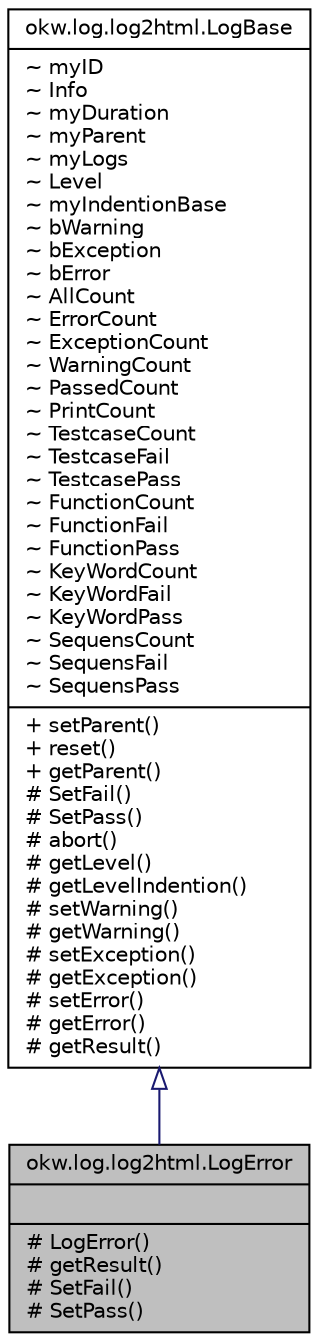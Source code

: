 digraph "okw.log.log2html.LogError"
{
 // INTERACTIVE_SVG=YES
  edge [fontname="Helvetica",fontsize="10",labelfontname="Helvetica",labelfontsize="10"];
  node [fontname="Helvetica",fontsize="10",shape=record];
  Node1 [label="{okw.log.log2html.LogError\n||# LogError()\l# getResult()\l# SetFail()\l# SetPass()\l}",height=0.2,width=0.4,color="black", fillcolor="grey75", style="filled", fontcolor="black"];
  Node2 -> Node1 [dir="back",color="midnightblue",fontsize="10",style="solid",arrowtail="onormal",fontname="Helvetica"];
  Node2 [label="{okw.log.log2html.LogBase\n|~ myID\l~ Info\l~ myDuration\l~ myParent\l~ myLogs\l~ Level\l~ myIndentionBase\l~ bWarning\l~ bException\l~ bError\l~ AllCount\l~ ErrorCount\l~ ExceptionCount\l~ WarningCount\l~ PassedCount\l~ PrintCount\l~ TestcaseCount\l~ TestcaseFail\l~ TestcasePass\l~ FunctionCount\l~ FunctionFail\l~ FunctionPass\l~ KeyWordCount\l~ KeyWordFail\l~ KeyWordPass\l~ SequensCount\l~ SequensFail\l~ SequensPass\l|+ setParent()\l+ reset()\l+ getParent()\l# SetFail()\l# SetPass()\l# abort()\l# getLevel()\l# getLevelIndention()\l# setWarning()\l# getWarning()\l# setException()\l# getException()\l# setError()\l# getError()\l# getResult()\l}",height=0.2,width=0.4,color="black", fillcolor="white", style="filled",URL="$classokw_1_1log_1_1log2html_1_1_log_base.html"];
}
